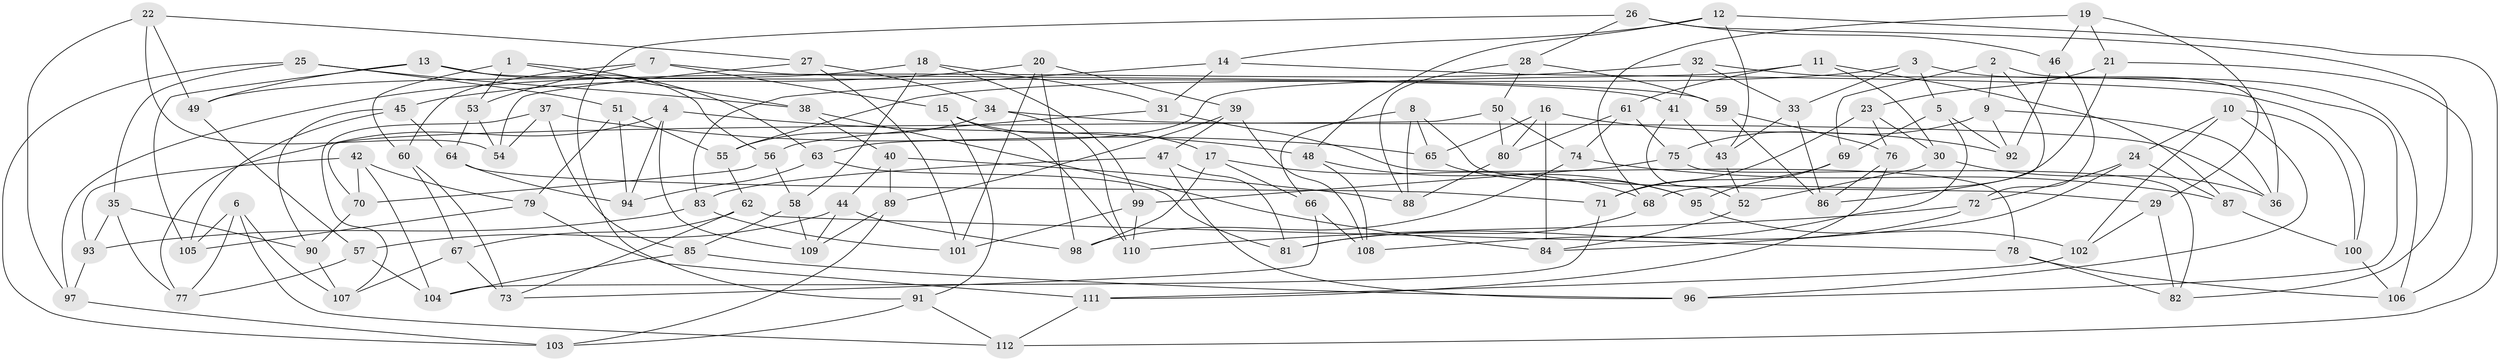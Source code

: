 // coarse degree distribution, {6: 0.5441176470588235, 5: 0.10294117647058823, 4: 0.3382352941176471, 3: 0.014705882352941176}
// Generated by graph-tools (version 1.1) at 2025/24/03/03/25 07:24:31]
// undirected, 112 vertices, 224 edges
graph export_dot {
graph [start="1"]
  node [color=gray90,style=filled];
  1;
  2;
  3;
  4;
  5;
  6;
  7;
  8;
  9;
  10;
  11;
  12;
  13;
  14;
  15;
  16;
  17;
  18;
  19;
  20;
  21;
  22;
  23;
  24;
  25;
  26;
  27;
  28;
  29;
  30;
  31;
  32;
  33;
  34;
  35;
  36;
  37;
  38;
  39;
  40;
  41;
  42;
  43;
  44;
  45;
  46;
  47;
  48;
  49;
  50;
  51;
  52;
  53;
  54;
  55;
  56;
  57;
  58;
  59;
  60;
  61;
  62;
  63;
  64;
  65;
  66;
  67;
  68;
  69;
  70;
  71;
  72;
  73;
  74;
  75;
  76;
  77;
  78;
  79;
  80;
  81;
  82;
  83;
  84;
  85;
  86;
  87;
  88;
  89;
  90;
  91;
  92;
  93;
  94;
  95;
  96;
  97;
  98;
  99;
  100;
  101;
  102;
  103;
  104;
  105;
  106;
  107;
  108;
  109;
  110;
  111;
  112;
  1 -- 60;
  1 -- 53;
  1 -- 63;
  1 -- 38;
  2 -- 86;
  2 -- 9;
  2 -- 69;
  2 -- 36;
  3 -- 33;
  3 -- 5;
  3 -- 106;
  3 -- 55;
  4 -- 94;
  4 -- 48;
  4 -- 77;
  4 -- 109;
  5 -- 92;
  5 -- 81;
  5 -- 69;
  6 -- 112;
  6 -- 77;
  6 -- 105;
  6 -- 107;
  7 -- 15;
  7 -- 60;
  7 -- 53;
  7 -- 59;
  8 -- 88;
  8 -- 65;
  8 -- 29;
  8 -- 66;
  9 -- 36;
  9 -- 75;
  9 -- 92;
  10 -- 100;
  10 -- 96;
  10 -- 24;
  10 -- 102;
  11 -- 87;
  11 -- 61;
  11 -- 30;
  11 -- 63;
  12 -- 112;
  12 -- 48;
  12 -- 43;
  12 -- 14;
  13 -- 41;
  13 -- 49;
  13 -- 56;
  13 -- 105;
  14 -- 83;
  14 -- 31;
  14 -- 100;
  15 -- 91;
  15 -- 17;
  15 -- 110;
  16 -- 92;
  16 -- 80;
  16 -- 84;
  16 -- 65;
  17 -- 68;
  17 -- 66;
  17 -- 98;
  18 -- 49;
  18 -- 99;
  18 -- 31;
  18 -- 58;
  19 -- 68;
  19 -- 29;
  19 -- 21;
  19 -- 46;
  20 -- 101;
  20 -- 39;
  20 -- 98;
  20 -- 45;
  21 -- 23;
  21 -- 106;
  21 -- 68;
  22 -- 97;
  22 -- 27;
  22 -- 54;
  22 -- 49;
  23 -- 30;
  23 -- 76;
  23 -- 71;
  24 -- 84;
  24 -- 87;
  24 -- 72;
  25 -- 51;
  25 -- 103;
  25 -- 35;
  25 -- 38;
  26 -- 82;
  26 -- 91;
  26 -- 46;
  26 -- 28;
  27 -- 34;
  27 -- 101;
  27 -- 54;
  28 -- 59;
  28 -- 50;
  28 -- 88;
  29 -- 82;
  29 -- 102;
  30 -- 52;
  30 -- 36;
  31 -- 56;
  31 -- 78;
  32 -- 41;
  32 -- 97;
  32 -- 33;
  32 -- 96;
  33 -- 43;
  33 -- 86;
  34 -- 55;
  34 -- 110;
  34 -- 36;
  35 -- 93;
  35 -- 77;
  35 -- 90;
  37 -- 85;
  37 -- 54;
  37 -- 65;
  37 -- 107;
  38 -- 40;
  38 -- 84;
  39 -- 47;
  39 -- 108;
  39 -- 89;
  40 -- 44;
  40 -- 89;
  40 -- 88;
  41 -- 43;
  41 -- 52;
  42 -- 104;
  42 -- 70;
  42 -- 93;
  42 -- 79;
  43 -- 52;
  44 -- 57;
  44 -- 98;
  44 -- 109;
  45 -- 90;
  45 -- 105;
  45 -- 64;
  46 -- 92;
  46 -- 72;
  47 -- 83;
  47 -- 96;
  47 -- 81;
  48 -- 95;
  48 -- 108;
  49 -- 57;
  50 -- 74;
  50 -- 80;
  50 -- 70;
  51 -- 94;
  51 -- 79;
  51 -- 55;
  52 -- 84;
  53 -- 54;
  53 -- 64;
  55 -- 62;
  56 -- 58;
  56 -- 70;
  57 -- 104;
  57 -- 77;
  58 -- 109;
  58 -- 85;
  59 -- 76;
  59 -- 86;
  60 -- 67;
  60 -- 73;
  61 -- 74;
  61 -- 80;
  61 -- 75;
  62 -- 78;
  62 -- 67;
  62 -- 73;
  63 -- 81;
  63 -- 94;
  64 -- 94;
  64 -- 71;
  65 -- 95;
  66 -- 108;
  66 -- 73;
  67 -- 107;
  67 -- 73;
  68 -- 81;
  69 -- 71;
  69 -- 95;
  70 -- 90;
  71 -- 104;
  72 -- 108;
  72 -- 110;
  74 -- 98;
  74 -- 87;
  75 -- 99;
  75 -- 82;
  76 -- 111;
  76 -- 86;
  78 -- 106;
  78 -- 82;
  79 -- 111;
  79 -- 105;
  80 -- 88;
  83 -- 93;
  83 -- 101;
  85 -- 96;
  85 -- 104;
  87 -- 100;
  89 -- 109;
  89 -- 103;
  90 -- 107;
  91 -- 112;
  91 -- 103;
  93 -- 97;
  95 -- 102;
  97 -- 103;
  99 -- 101;
  99 -- 110;
  100 -- 106;
  102 -- 111;
  111 -- 112;
}
